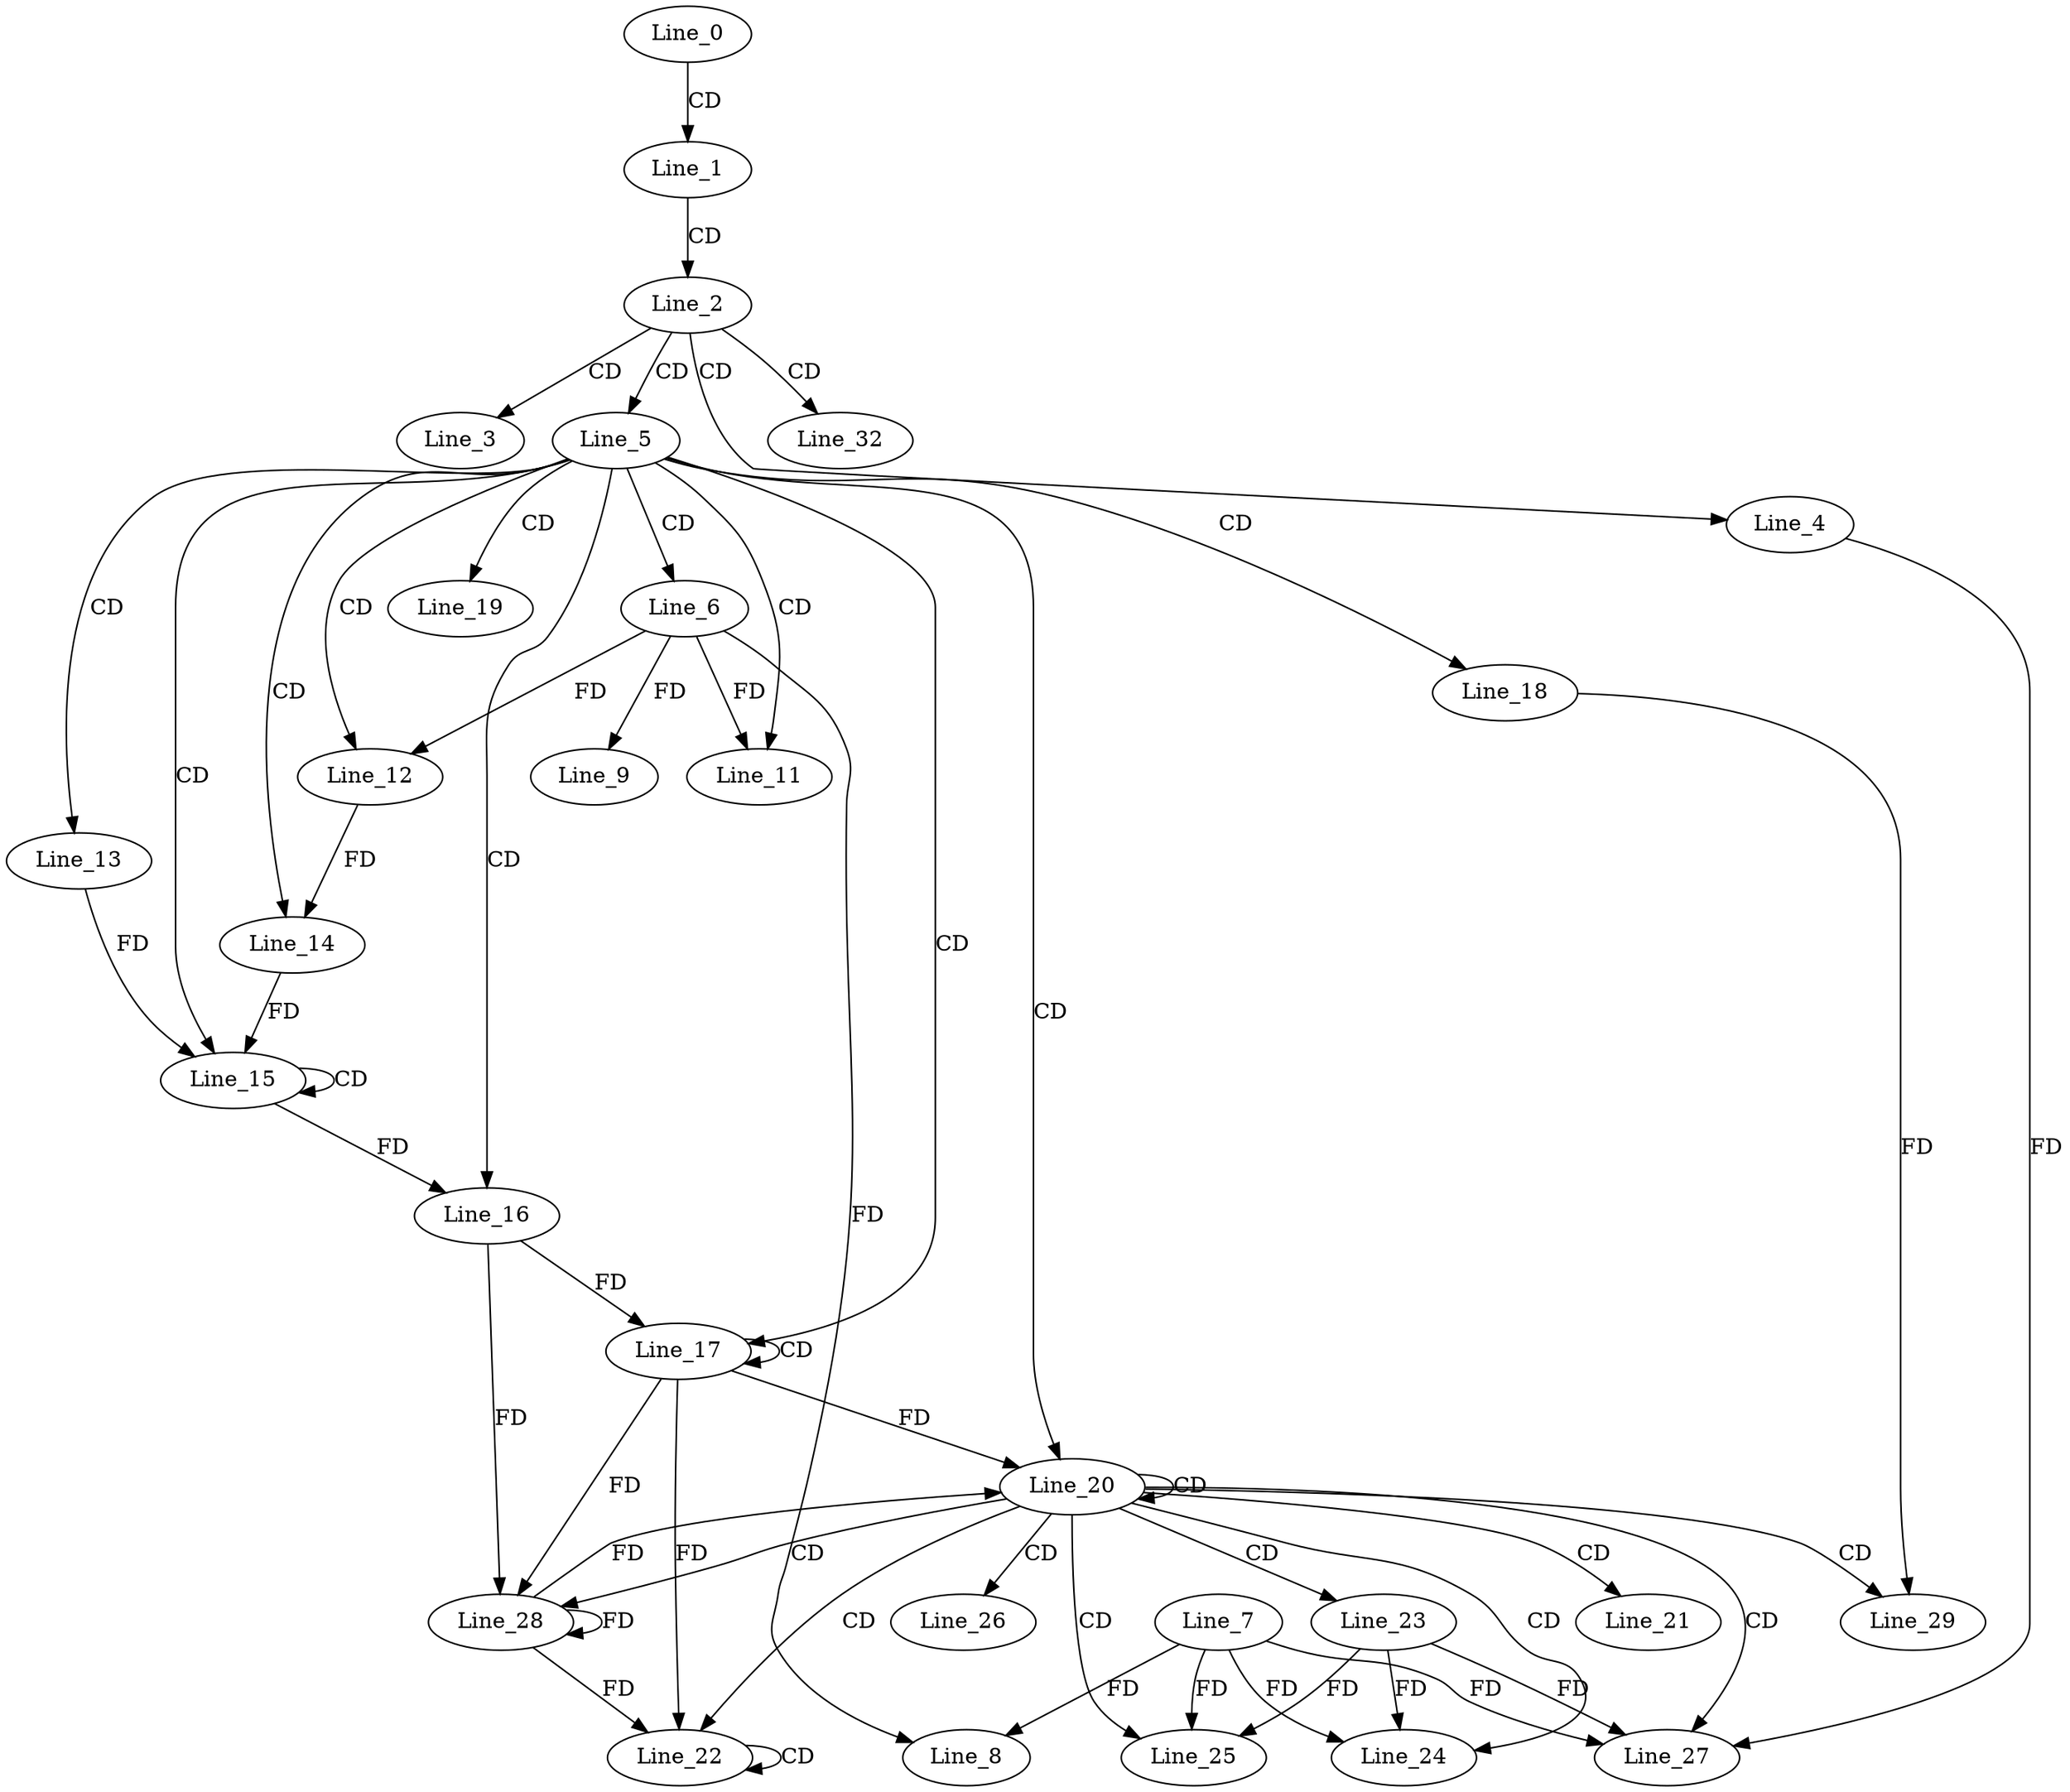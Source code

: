 digraph G {
  Line_0;
  Line_1;
  Line_2;
  Line_3;
  Line_4;
  Line_5;
  Line_6;
  Line_8;
  Line_7;
  Line_8;
  Line_9;
  Line_11;
  Line_11;
  Line_12;
  Line_12;
  Line_13;
  Line_14;
  Line_14;
  Line_15;
  Line_15;
  Line_16;
  Line_16;
  Line_17;
  Line_17;
  Line_18;
  Line_19;
  Line_20;
  Line_21;
  Line_22;
  Line_22;
  Line_23;
  Line_24;
  Line_25;
  Line_26;
  Line_27;
  Line_28;
  Line_28;
  Line_29;
  Line_32;
  Line_0 -> Line_1 [ label="CD" ];
  Line_1 -> Line_2 [ label="CD" ];
  Line_2 -> Line_3 [ label="CD" ];
  Line_2 -> Line_4 [ label="CD" ];
  Line_2 -> Line_5 [ label="CD" ];
  Line_5 -> Line_6 [ label="CD" ];
  Line_6 -> Line_8 [ label="FD" ];
  Line_7 -> Line_8 [ label="FD" ];
  Line_6 -> Line_9 [ label="FD" ];
  Line_5 -> Line_11 [ label="CD" ];
  Line_6 -> Line_11 [ label="FD" ];
  Line_5 -> Line_12 [ label="CD" ];
  Line_6 -> Line_12 [ label="FD" ];
  Line_5 -> Line_13 [ label="CD" ];
  Line_5 -> Line_14 [ label="CD" ];
  Line_12 -> Line_14 [ label="FD" ];
  Line_5 -> Line_15 [ label="CD" ];
  Line_15 -> Line_15 [ label="CD" ];
  Line_13 -> Line_15 [ label="FD" ];
  Line_14 -> Line_15 [ label="FD" ];
  Line_5 -> Line_16 [ label="CD" ];
  Line_15 -> Line_16 [ label="FD" ];
  Line_5 -> Line_17 [ label="CD" ];
  Line_17 -> Line_17 [ label="CD" ];
  Line_16 -> Line_17 [ label="FD" ];
  Line_5 -> Line_18 [ label="CD" ];
  Line_5 -> Line_19 [ label="CD" ];
  Line_5 -> Line_20 [ label="CD" ];
  Line_20 -> Line_20 [ label="CD" ];
  Line_17 -> Line_20 [ label="FD" ];
  Line_20 -> Line_21 [ label="CD" ];
  Line_20 -> Line_22 [ label="CD" ];
  Line_22 -> Line_22 [ label="CD" ];
  Line_17 -> Line_22 [ label="FD" ];
  Line_20 -> Line_23 [ label="CD" ];
  Line_20 -> Line_24 [ label="CD" ];
  Line_23 -> Line_24 [ label="FD" ];
  Line_7 -> Line_24 [ label="FD" ];
  Line_20 -> Line_25 [ label="CD" ];
  Line_23 -> Line_25 [ label="FD" ];
  Line_7 -> Line_25 [ label="FD" ];
  Line_20 -> Line_26 [ label="CD" ];
  Line_20 -> Line_27 [ label="CD" ];
  Line_4 -> Line_27 [ label="FD" ];
  Line_23 -> Line_27 [ label="FD" ];
  Line_7 -> Line_27 [ label="FD" ];
  Line_20 -> Line_28 [ label="CD" ];
  Line_28 -> Line_28 [ label="FD" ];
  Line_17 -> Line_28 [ label="FD" ];
  Line_16 -> Line_28 [ label="FD" ];
  Line_20 -> Line_29 [ label="CD" ];
  Line_18 -> Line_29 [ label="FD" ];
  Line_2 -> Line_32 [ label="CD" ];
  Line_28 -> Line_20 [ label="FD" ];
  Line_28 -> Line_22 [ label="FD" ];
}

